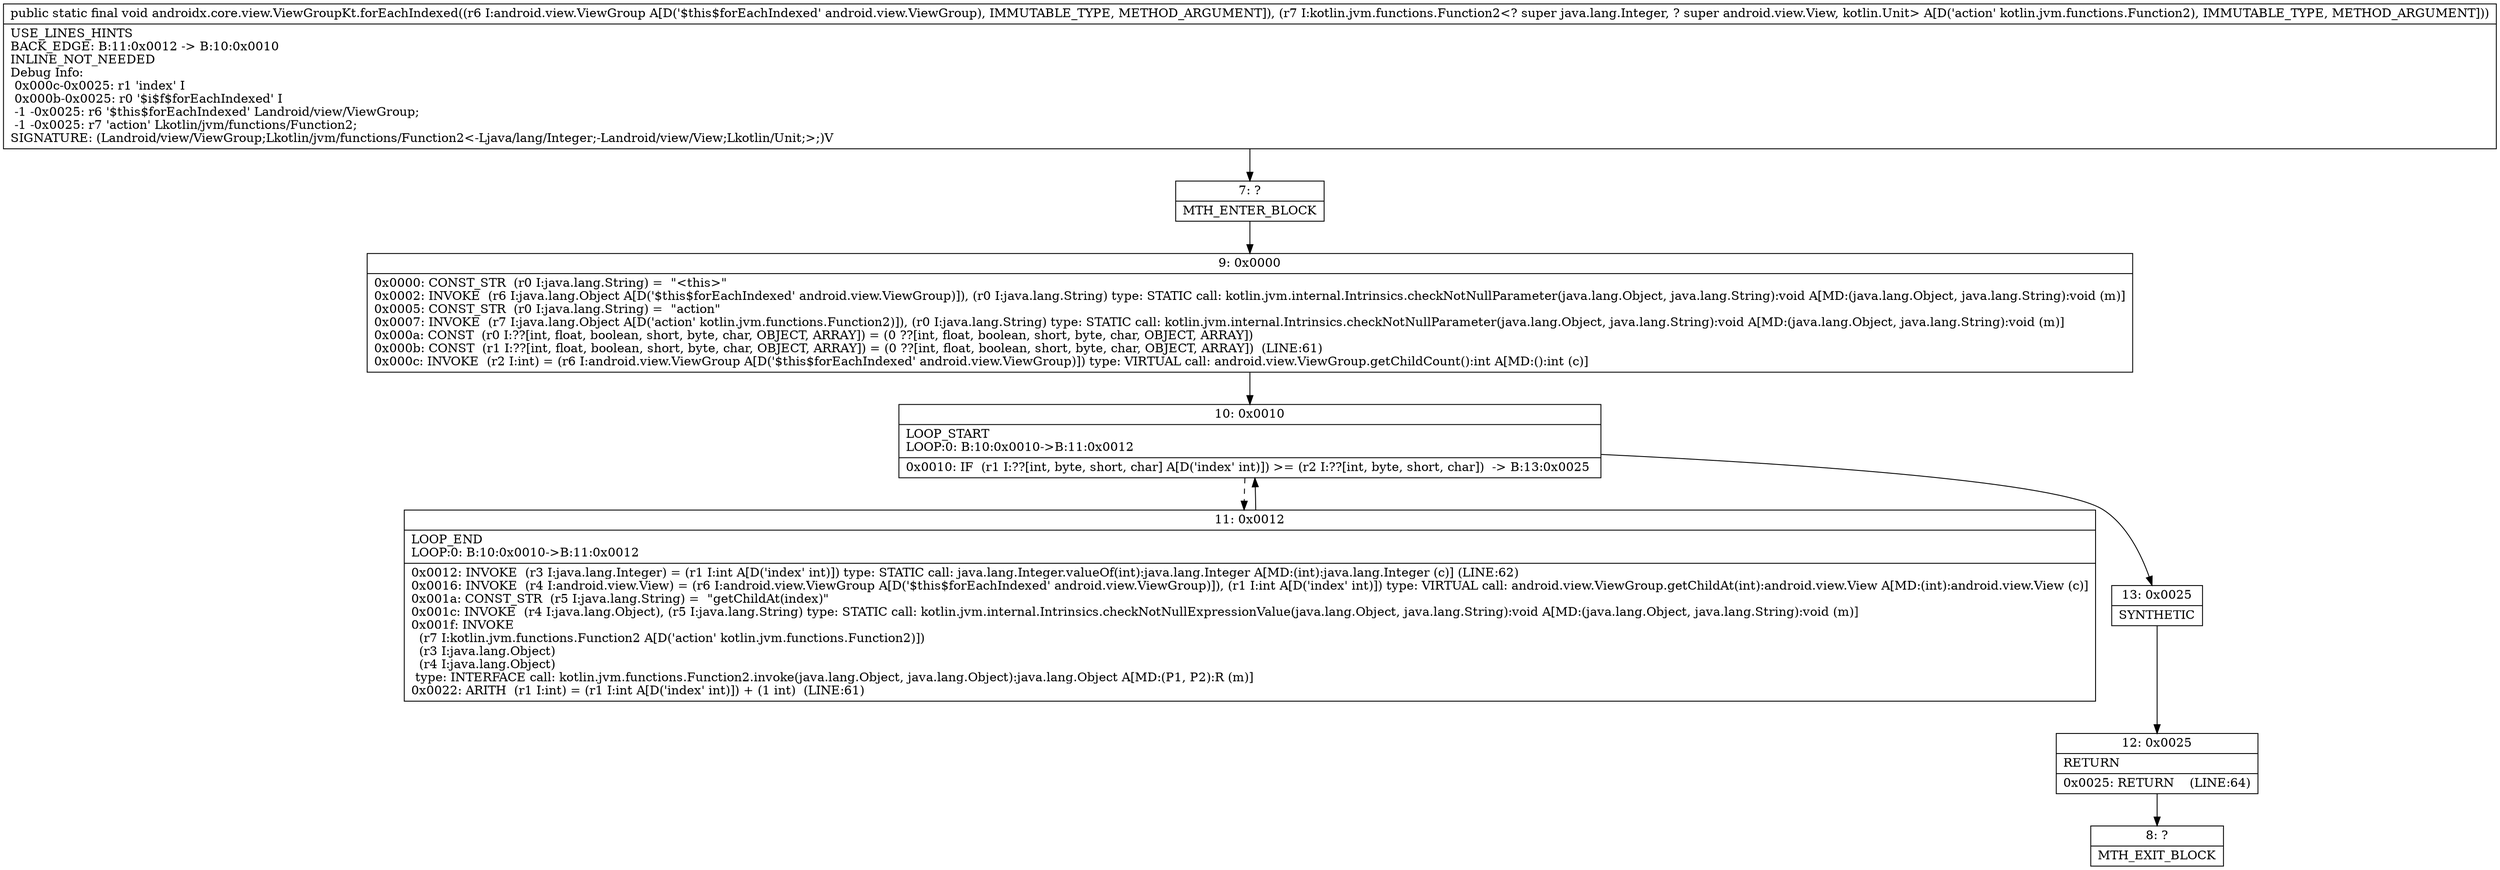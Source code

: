 digraph "CFG forandroidx.core.view.ViewGroupKt.forEachIndexed(Landroid\/view\/ViewGroup;Lkotlin\/jvm\/functions\/Function2;)V" {
Node_7 [shape=record,label="{7\:\ ?|MTH_ENTER_BLOCK\l}"];
Node_9 [shape=record,label="{9\:\ 0x0000|0x0000: CONST_STR  (r0 I:java.lang.String) =  \"\<this\>\" \l0x0002: INVOKE  (r6 I:java.lang.Object A[D('$this$forEachIndexed' android.view.ViewGroup)]), (r0 I:java.lang.String) type: STATIC call: kotlin.jvm.internal.Intrinsics.checkNotNullParameter(java.lang.Object, java.lang.String):void A[MD:(java.lang.Object, java.lang.String):void (m)]\l0x0005: CONST_STR  (r0 I:java.lang.String) =  \"action\" \l0x0007: INVOKE  (r7 I:java.lang.Object A[D('action' kotlin.jvm.functions.Function2)]), (r0 I:java.lang.String) type: STATIC call: kotlin.jvm.internal.Intrinsics.checkNotNullParameter(java.lang.Object, java.lang.String):void A[MD:(java.lang.Object, java.lang.String):void (m)]\l0x000a: CONST  (r0 I:??[int, float, boolean, short, byte, char, OBJECT, ARRAY]) = (0 ??[int, float, boolean, short, byte, char, OBJECT, ARRAY]) \l0x000b: CONST  (r1 I:??[int, float, boolean, short, byte, char, OBJECT, ARRAY]) = (0 ??[int, float, boolean, short, byte, char, OBJECT, ARRAY])  (LINE:61)\l0x000c: INVOKE  (r2 I:int) = (r6 I:android.view.ViewGroup A[D('$this$forEachIndexed' android.view.ViewGroup)]) type: VIRTUAL call: android.view.ViewGroup.getChildCount():int A[MD:():int (c)]\l}"];
Node_10 [shape=record,label="{10\:\ 0x0010|LOOP_START\lLOOP:0: B:10:0x0010\-\>B:11:0x0012\l|0x0010: IF  (r1 I:??[int, byte, short, char] A[D('index' int)]) \>= (r2 I:??[int, byte, short, char])  \-\> B:13:0x0025 \l}"];
Node_11 [shape=record,label="{11\:\ 0x0012|LOOP_END\lLOOP:0: B:10:0x0010\-\>B:11:0x0012\l|0x0012: INVOKE  (r3 I:java.lang.Integer) = (r1 I:int A[D('index' int)]) type: STATIC call: java.lang.Integer.valueOf(int):java.lang.Integer A[MD:(int):java.lang.Integer (c)] (LINE:62)\l0x0016: INVOKE  (r4 I:android.view.View) = (r6 I:android.view.ViewGroup A[D('$this$forEachIndexed' android.view.ViewGroup)]), (r1 I:int A[D('index' int)]) type: VIRTUAL call: android.view.ViewGroup.getChildAt(int):android.view.View A[MD:(int):android.view.View (c)]\l0x001a: CONST_STR  (r5 I:java.lang.String) =  \"getChildAt(index)\" \l0x001c: INVOKE  (r4 I:java.lang.Object), (r5 I:java.lang.String) type: STATIC call: kotlin.jvm.internal.Intrinsics.checkNotNullExpressionValue(java.lang.Object, java.lang.String):void A[MD:(java.lang.Object, java.lang.String):void (m)]\l0x001f: INVOKE  \l  (r7 I:kotlin.jvm.functions.Function2 A[D('action' kotlin.jvm.functions.Function2)])\l  (r3 I:java.lang.Object)\l  (r4 I:java.lang.Object)\l type: INTERFACE call: kotlin.jvm.functions.Function2.invoke(java.lang.Object, java.lang.Object):java.lang.Object A[MD:(P1, P2):R (m)]\l0x0022: ARITH  (r1 I:int) = (r1 I:int A[D('index' int)]) + (1 int)  (LINE:61)\l}"];
Node_13 [shape=record,label="{13\:\ 0x0025|SYNTHETIC\l}"];
Node_12 [shape=record,label="{12\:\ 0x0025|RETURN\l|0x0025: RETURN    (LINE:64)\l}"];
Node_8 [shape=record,label="{8\:\ ?|MTH_EXIT_BLOCK\l}"];
MethodNode[shape=record,label="{public static final void androidx.core.view.ViewGroupKt.forEachIndexed((r6 I:android.view.ViewGroup A[D('$this$forEachIndexed' android.view.ViewGroup), IMMUTABLE_TYPE, METHOD_ARGUMENT]), (r7 I:kotlin.jvm.functions.Function2\<? super java.lang.Integer, ? super android.view.View, kotlin.Unit\> A[D('action' kotlin.jvm.functions.Function2), IMMUTABLE_TYPE, METHOD_ARGUMENT]))  | USE_LINES_HINTS\lBACK_EDGE: B:11:0x0012 \-\> B:10:0x0010\lINLINE_NOT_NEEDED\lDebug Info:\l  0x000c\-0x0025: r1 'index' I\l  0x000b\-0x0025: r0 '$i$f$forEachIndexed' I\l  \-1 \-0x0025: r6 '$this$forEachIndexed' Landroid\/view\/ViewGroup;\l  \-1 \-0x0025: r7 'action' Lkotlin\/jvm\/functions\/Function2;\lSIGNATURE: (Landroid\/view\/ViewGroup;Lkotlin\/jvm\/functions\/Function2\<\-Ljava\/lang\/Integer;\-Landroid\/view\/View;Lkotlin\/Unit;\>;)V\l}"];
MethodNode -> Node_7;Node_7 -> Node_9;
Node_9 -> Node_10;
Node_10 -> Node_11[style=dashed];
Node_10 -> Node_13;
Node_11 -> Node_10;
Node_13 -> Node_12;
Node_12 -> Node_8;
}

